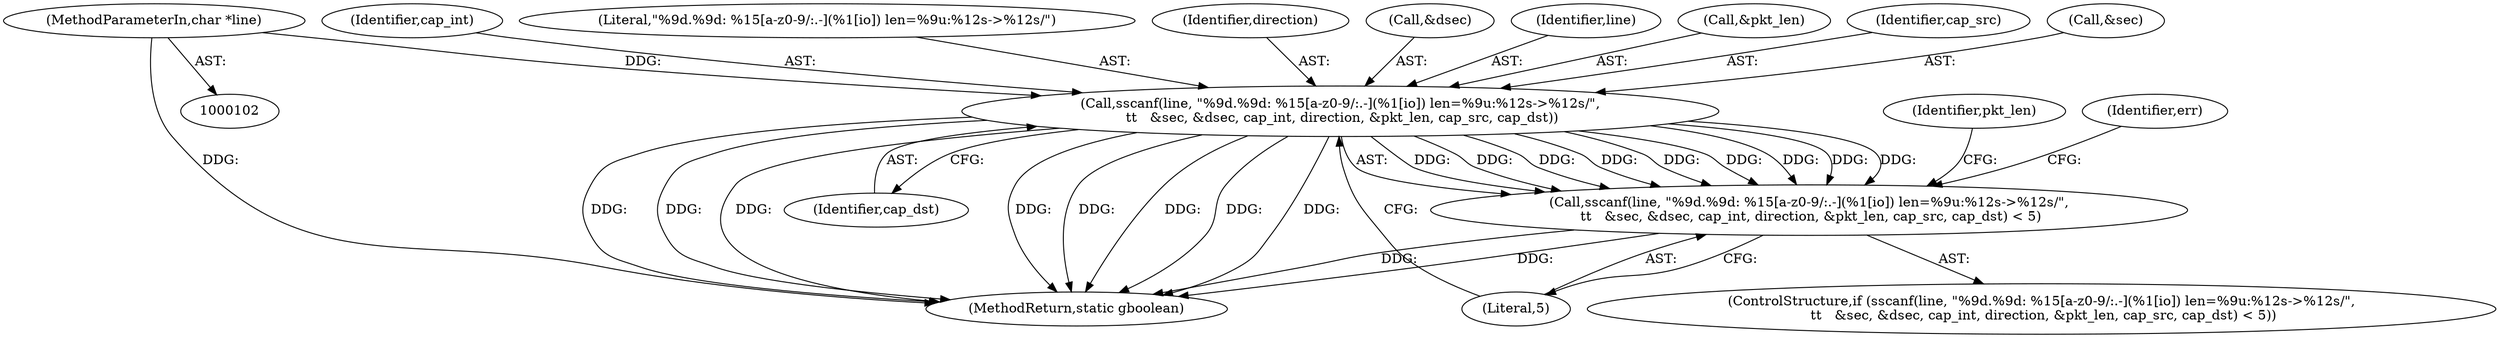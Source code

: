 digraph "0_wireshark_6a140eca7b78b230f1f90a739a32257476513c78_2@pointer" {
"1000143" [label="(Call,sscanf(line, \"%9d.%9d: %15[a-z0-9/:.-](%1[io]) len=%9u:%12s->%12s/\",\n \t\t   &sec, &dsec, cap_int, direction, &pkt_len, cap_src, cap_dst))"];
"1000106" [label="(MethodParameterIn,char *line)"];
"1000142" [label="(Call,sscanf(line, \"%9d.%9d: %15[a-z0-9/:.-](%1[io]) len=%9u:%12s->%12s/\",\n \t\t   &sec, &dsec, cap_int, direction, &pkt_len, cap_src, cap_dst) < 5)"];
"1000144" [label="(Identifier,line)"];
"1000204" [label="(MethodReturn,static gboolean)"];
"1000143" [label="(Call,sscanf(line, \"%9d.%9d: %15[a-z0-9/:.-](%1[io]) len=%9u:%12s->%12s/\",\n \t\t   &sec, &dsec, cap_int, direction, &pkt_len, cap_src, cap_dst))"];
"1000155" [label="(Identifier,cap_dst)"];
"1000152" [label="(Call,&pkt_len)"];
"1000154" [label="(Identifier,cap_src)"];
"1000156" [label="(Literal,5)"];
"1000172" [label="(Identifier,pkt_len)"];
"1000146" [label="(Call,&sec)"];
"1000106" [label="(MethodParameterIn,char *line)"];
"1000142" [label="(Call,sscanf(line, \"%9d.%9d: %15[a-z0-9/:.-](%1[io]) len=%9u:%12s->%12s/\",\n \t\t   &sec, &dsec, cap_int, direction, &pkt_len, cap_src, cap_dst) < 5)"];
"1000160" [label="(Identifier,err)"];
"1000150" [label="(Identifier,cap_int)"];
"1000145" [label="(Literal,\"%9d.%9d: %15[a-z0-9/:.-](%1[io]) len=%9u:%12s->%12s/\")"];
"1000141" [label="(ControlStructure,if (sscanf(line, \"%9d.%9d: %15[a-z0-9/:.-](%1[io]) len=%9u:%12s->%12s/\",\n \t\t   &sec, &dsec, cap_int, direction, &pkt_len, cap_src, cap_dst) < 5))"];
"1000151" [label="(Identifier,direction)"];
"1000148" [label="(Call,&dsec)"];
"1000143" -> "1000142"  [label="AST: "];
"1000143" -> "1000155"  [label="CFG: "];
"1000144" -> "1000143"  [label="AST: "];
"1000145" -> "1000143"  [label="AST: "];
"1000146" -> "1000143"  [label="AST: "];
"1000148" -> "1000143"  [label="AST: "];
"1000150" -> "1000143"  [label="AST: "];
"1000151" -> "1000143"  [label="AST: "];
"1000152" -> "1000143"  [label="AST: "];
"1000154" -> "1000143"  [label="AST: "];
"1000155" -> "1000143"  [label="AST: "];
"1000156" -> "1000143"  [label="CFG: "];
"1000143" -> "1000204"  [label="DDG: "];
"1000143" -> "1000204"  [label="DDG: "];
"1000143" -> "1000204"  [label="DDG: "];
"1000143" -> "1000204"  [label="DDG: "];
"1000143" -> "1000204"  [label="DDG: "];
"1000143" -> "1000204"  [label="DDG: "];
"1000143" -> "1000204"  [label="DDG: "];
"1000143" -> "1000204"  [label="DDG: "];
"1000143" -> "1000142"  [label="DDG: "];
"1000143" -> "1000142"  [label="DDG: "];
"1000143" -> "1000142"  [label="DDG: "];
"1000143" -> "1000142"  [label="DDG: "];
"1000143" -> "1000142"  [label="DDG: "];
"1000143" -> "1000142"  [label="DDG: "];
"1000143" -> "1000142"  [label="DDG: "];
"1000143" -> "1000142"  [label="DDG: "];
"1000143" -> "1000142"  [label="DDG: "];
"1000106" -> "1000143"  [label="DDG: "];
"1000106" -> "1000102"  [label="AST: "];
"1000106" -> "1000204"  [label="DDG: "];
"1000142" -> "1000141"  [label="AST: "];
"1000142" -> "1000156"  [label="CFG: "];
"1000156" -> "1000142"  [label="AST: "];
"1000160" -> "1000142"  [label="CFG: "];
"1000172" -> "1000142"  [label="CFG: "];
"1000142" -> "1000204"  [label="DDG: "];
"1000142" -> "1000204"  [label="DDG: "];
}
